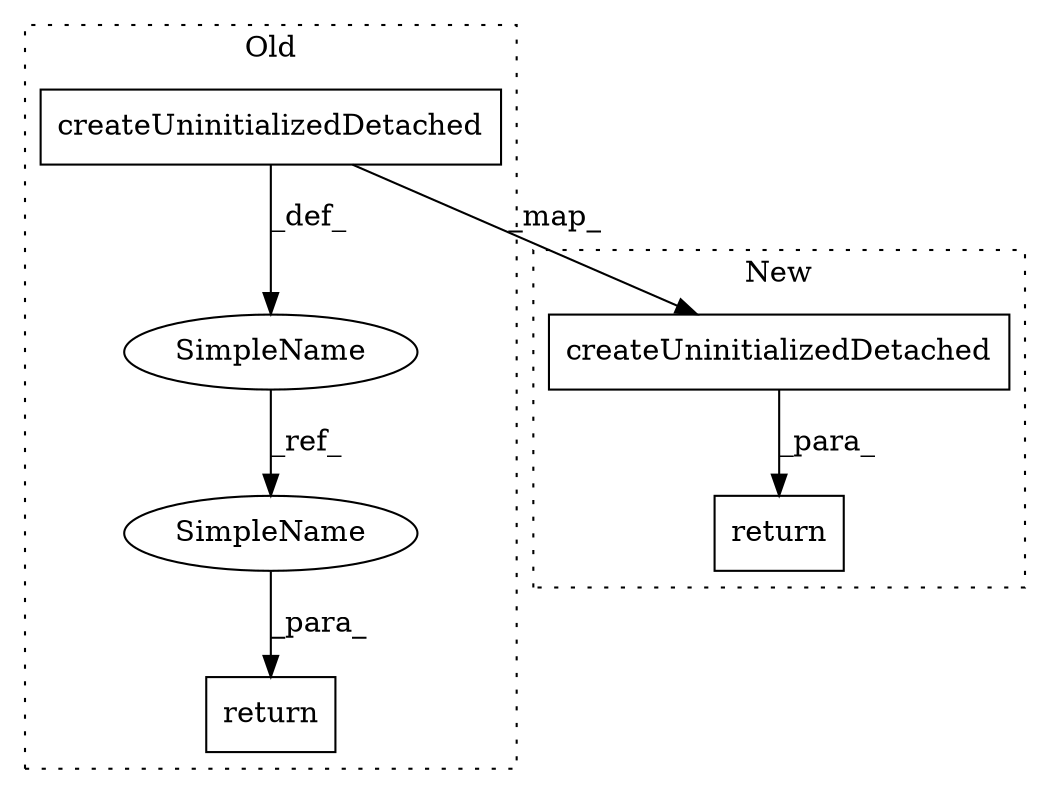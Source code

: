 digraph G {
subgraph cluster0 {
1 [label="createUninitializedDetached" a="32" s="177044,177086" l="28,1" shape="box"];
3 [label="SimpleName" a="42" s="177029" l="3" shape="ellipse"];
4 [label="return" a="41" s="177097" l="7" shape="box"];
6 [label="SimpleName" a="42" s="177104" l="3" shape="ellipse"];
label = "Old";
style="dotted";
}
subgraph cluster1 {
2 [label="createUninitializedDetached" a="32" s="194170,194212" l="28,1" shape="box"];
5 [label="return" a="41" s="194154" l="7" shape="box"];
label = "New";
style="dotted";
}
1 -> 2 [label="_map_"];
1 -> 3 [label="_def_"];
2 -> 5 [label="_para_"];
3 -> 6 [label="_ref_"];
6 -> 4 [label="_para_"];
}